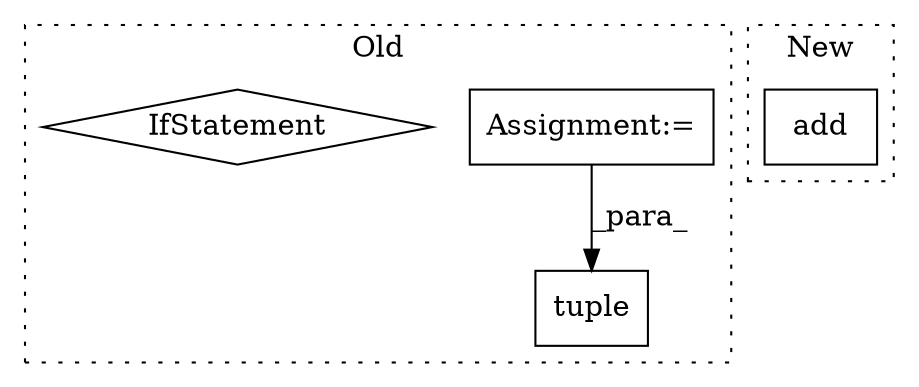 digraph G {
subgraph cluster0 {
1 [label="tuple" a="32" s="13233,13249" l="6,1" shape="box"];
3 [label="Assignment:=" a="7" s="12888" l="1" shape="box"];
4 [label="IfStatement" a="25" s="13087,13107" l="4,2" shape="diamond"];
label = "Old";
style="dotted";
}
subgraph cluster1 {
2 [label="add" a="32" s="13240,13300" l="17,2" shape="box"];
label = "New";
style="dotted";
}
3 -> 1 [label="_para_"];
}